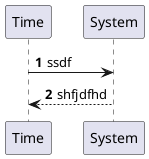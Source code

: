 @startuml

autonumber
participant "Time" as tm
participant "System" as sys

tm -> sys: ssdf
sys --> tm: shfjdfhd

@enduml